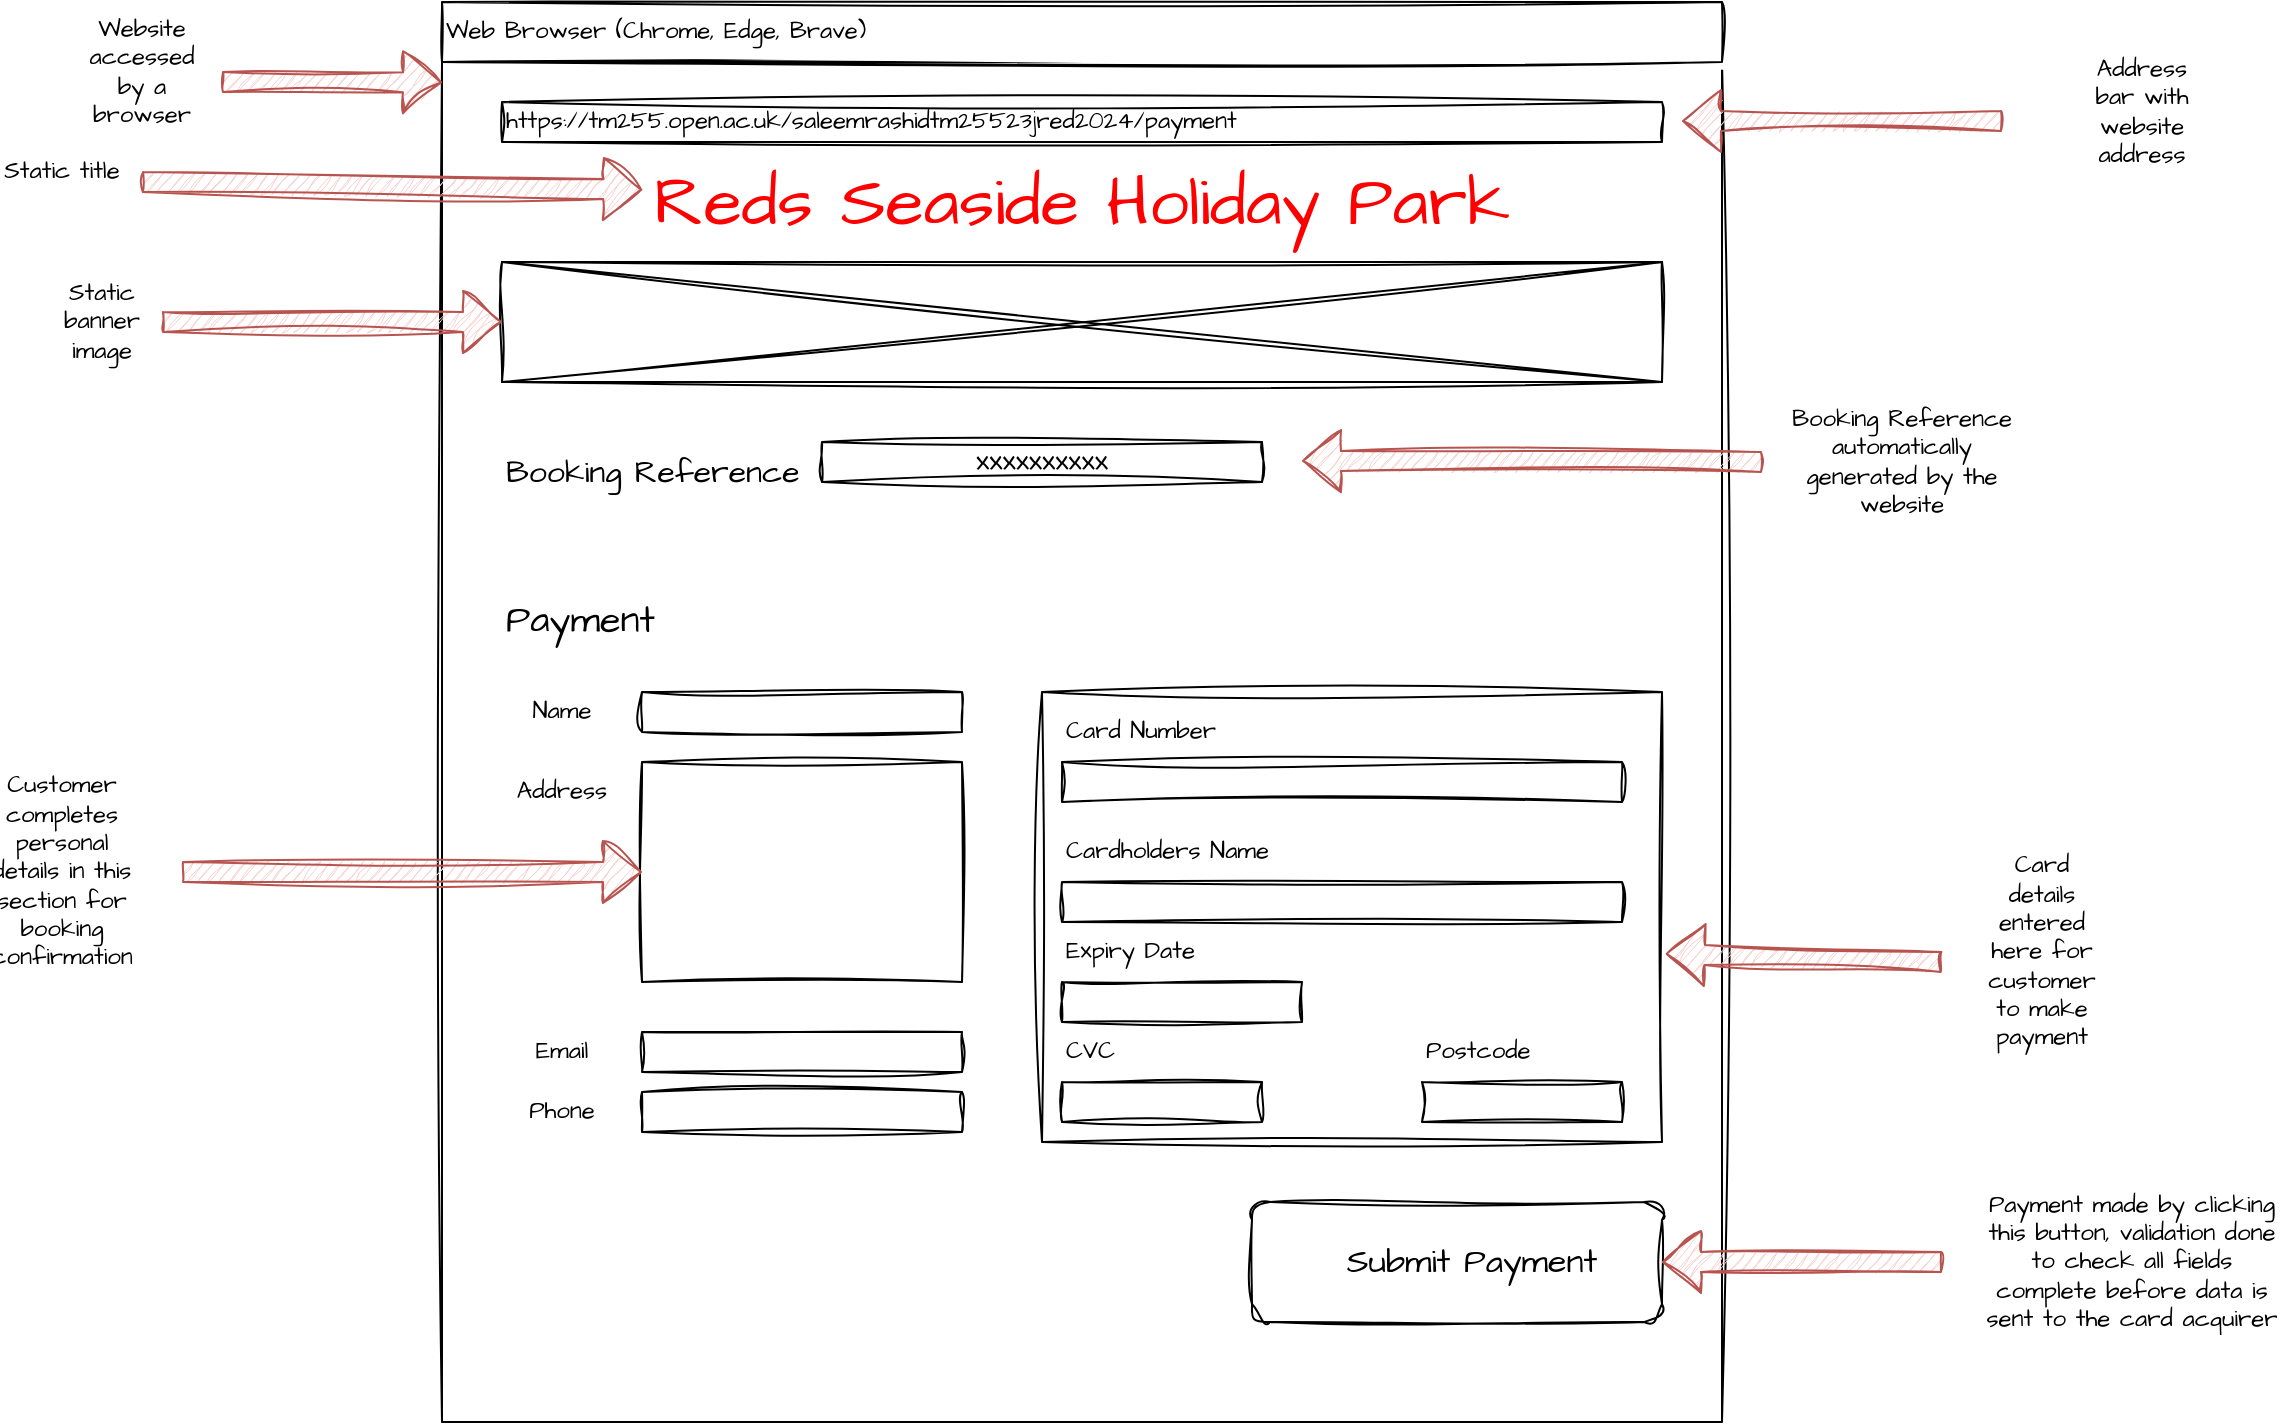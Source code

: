 <mxfile version="24.2.5" type="github">
  <diagram name="Page-1" id="P6mKS4hmKZ5KteQgWjBS">
    <mxGraphModel dx="2189" dy="759" grid="1" gridSize="10" guides="1" tooltips="1" connect="1" arrows="1" fold="1" page="1" pageScale="1" pageWidth="850" pageHeight="1100" math="0" shadow="0">
      <root>
        <mxCell id="0" />
        <mxCell id="1" parent="0" />
        <mxCell id="ZQ3zjJdhgt67bfClObVw-1" value="" style="rounded=0;whiteSpace=wrap;html=1;sketch=1;hachureGap=4;jiggle=2;curveFitting=1;fontFamily=Architects Daughter;fontSource=https%3A%2F%2Ffonts.googleapis.com%2Fcss%3Ffamily%3DArchitects%2BDaughter;" vertex="1" parent="1">
          <mxGeometry x="120" y="80" width="640" height="680" as="geometry" />
        </mxCell>
        <mxCell id="ZQ3zjJdhgt67bfClObVw-2" value="https://tm255.open.ac.uk/saleemrashidtm25523jred2024/payment" style="rounded=0;whiteSpace=wrap;html=1;sketch=1;hachureGap=4;jiggle=2;curveFitting=1;fontFamily=Architects Daughter;fontSource=https%3A%2F%2Ffonts.googleapis.com%2Fcss%3Ffamily%3DArchitects%2BDaughter;align=left;" vertex="1" parent="1">
          <mxGeometry x="150" y="100" width="580" height="20" as="geometry" />
        </mxCell>
        <mxCell id="ZQ3zjJdhgt67bfClObVw-3" value="Web Browser (Chrome, Edge, Brave)" style="rounded=0;whiteSpace=wrap;html=1;sketch=1;hachureGap=4;jiggle=2;curveFitting=1;fontFamily=Architects Daughter;fontSource=https%3A%2F%2Ffonts.googleapis.com%2Fcss%3Ffamily%3DArchitects%2BDaughter;align=left;" vertex="1" parent="1">
          <mxGeometry x="120" y="50" width="640" height="30" as="geometry" />
        </mxCell>
        <mxCell id="ZQ3zjJdhgt67bfClObVw-4" value="" style="rounded=0;whiteSpace=wrap;html=1;sketch=1;hachureGap=4;jiggle=2;curveFitting=1;fontFamily=Architects Daughter;fontSource=https%3A%2F%2Ffonts.googleapis.com%2Fcss%3Ffamily%3DArchitects%2BDaughter;" vertex="1" parent="1">
          <mxGeometry x="150" y="180" width="580" height="60" as="geometry" />
        </mxCell>
        <mxCell id="ZQ3zjJdhgt67bfClObVw-5" value="&lt;font color=&quot;#ff0000&quot; style=&quot;font-size: 35px;&quot;&gt;Reds Seaside Holiday Park&lt;/font&gt;" style="text;html=1;align=center;verticalAlign=middle;whiteSpace=wrap;rounded=0;fontFamily=Architects Daughter;fontSource=https%3A%2F%2Ffonts.googleapis.com%2Fcss%3Ffamily%3DArchitects%2BDaughter;" vertex="1" parent="1">
          <mxGeometry x="150" y="130" width="580" height="40" as="geometry" />
        </mxCell>
        <mxCell id="ZQ3zjJdhgt67bfClObVw-6" value="" style="endArrow=none;html=1;rounded=0;sketch=1;hachureGap=4;jiggle=2;curveFitting=1;fontFamily=Architects Daughter;fontSource=https%3A%2F%2Ffonts.googleapis.com%2Fcss%3Ffamily%3DArchitects%2BDaughter;exitX=0;exitY=1;exitDx=0;exitDy=0;entryX=1;entryY=0;entryDx=0;entryDy=0;" edge="1" parent="1" source="ZQ3zjJdhgt67bfClObVw-4" target="ZQ3zjJdhgt67bfClObVw-4">
          <mxGeometry width="50" height="50" relative="1" as="geometry">
            <mxPoint x="400" y="400" as="sourcePoint" />
            <mxPoint x="450" y="350" as="targetPoint" />
          </mxGeometry>
        </mxCell>
        <mxCell id="ZQ3zjJdhgt67bfClObVw-7" value="" style="endArrow=none;html=1;rounded=0;sketch=1;hachureGap=4;jiggle=2;curveFitting=1;fontFamily=Architects Daughter;fontSource=https%3A%2F%2Ffonts.googleapis.com%2Fcss%3Ffamily%3DArchitects%2BDaughter;exitX=0;exitY=0;exitDx=0;exitDy=0;entryX=1;entryY=1;entryDx=0;entryDy=0;" edge="1" parent="1" source="ZQ3zjJdhgt67bfClObVw-4" target="ZQ3zjJdhgt67bfClObVw-4">
          <mxGeometry width="50" height="50" relative="1" as="geometry">
            <mxPoint x="400" y="400" as="sourcePoint" />
            <mxPoint x="450" y="350" as="targetPoint" />
          </mxGeometry>
        </mxCell>
        <mxCell id="ZQ3zjJdhgt67bfClObVw-25" value="mm/yyyy" style="text;html=1;align=center;verticalAlign=middle;whiteSpace=wrap;rounded=0;fontFamily=Architects Daughter;fontSource=https%3A%2F%2Ffonts.googleapis.com%2Fcss%3Ffamily%3DArchitects%2BDaughter;" vertex="1" parent="1">
          <mxGeometry x="460" y="445" width="60" height="30" as="geometry" />
        </mxCell>
        <mxCell id="ZQ3zjJdhgt67bfClObVw-33" value="" style="rounded=1;whiteSpace=wrap;html=1;sketch=1;hachureGap=4;jiggle=2;curveFitting=1;fontFamily=Architects Daughter;fontSource=https%3A%2F%2Ffonts.googleapis.com%2Fcss%3Ffamily%3DArchitects%2BDaughter;" vertex="1" parent="1">
          <mxGeometry x="525" y="650" width="205" height="60" as="geometry" />
        </mxCell>
        <mxCell id="ZQ3zjJdhgt67bfClObVw-34" value="Submit Payment" style="text;html=1;align=center;verticalAlign=middle;whiteSpace=wrap;rounded=0;fontFamily=Architects Daughter;fontSource=https%3A%2F%2Ffonts.googleapis.com%2Fcss%3Ffamily%3DArchitects%2BDaughter;" vertex="1" parent="1">
          <mxGeometry x="590" y="585" width="60" height="30" as="geometry" />
        </mxCell>
        <mxCell id="ZQ3zjJdhgt67bfClObVw-35" value="" style="group" vertex="1" connectable="0" parent="1">
          <mxGeometry x="150" y="330" width="580" height="290" as="geometry" />
        </mxCell>
        <mxCell id="ZQ3zjJdhgt67bfClObVw-8" value="&lt;font style=&quot;font-size: 19px;&quot;&gt;Payment&lt;/font&gt;" style="text;html=1;align=left;verticalAlign=middle;whiteSpace=wrap;rounded=0;fontFamily=Architects Daughter;fontSource=https%3A%2F%2Ffonts.googleapis.com%2Fcss%3Ffamily%3DArchitects%2BDaughter;" vertex="1" parent="ZQ3zjJdhgt67bfClObVw-35">
          <mxGeometry width="280" height="60" as="geometry" />
        </mxCell>
        <mxCell id="ZQ3zjJdhgt67bfClObVw-9" value="Name" style="text;html=1;align=center;verticalAlign=middle;whiteSpace=wrap;rounded=0;fontFamily=Architects Daughter;fontSource=https%3A%2F%2Ffonts.googleapis.com%2Fcss%3Ffamily%3DArchitects%2BDaughter;" vertex="1" parent="ZQ3zjJdhgt67bfClObVw-35">
          <mxGeometry y="60" width="60" height="30" as="geometry" />
        </mxCell>
        <mxCell id="ZQ3zjJdhgt67bfClObVw-10" value="" style="rounded=0;whiteSpace=wrap;html=1;sketch=1;hachureGap=4;jiggle=2;curveFitting=1;fontFamily=Architects Daughter;fontSource=https%3A%2F%2Ffonts.googleapis.com%2Fcss%3Ffamily%3DArchitects%2BDaughter;" vertex="1" parent="ZQ3zjJdhgt67bfClObVw-35">
          <mxGeometry x="70" y="65" width="160" height="20" as="geometry" />
        </mxCell>
        <mxCell id="ZQ3zjJdhgt67bfClObVw-11" value="Address" style="text;html=1;align=center;verticalAlign=middle;whiteSpace=wrap;rounded=0;fontFamily=Architects Daughter;fontSource=https%3A%2F%2Ffonts.googleapis.com%2Fcss%3Ffamily%3DArchitects%2BDaughter;" vertex="1" parent="ZQ3zjJdhgt67bfClObVw-35">
          <mxGeometry y="100" width="60" height="30" as="geometry" />
        </mxCell>
        <mxCell id="ZQ3zjJdhgt67bfClObVw-12" value="" style="rounded=0;whiteSpace=wrap;html=1;sketch=1;hachureGap=4;jiggle=2;curveFitting=1;fontFamily=Architects Daughter;fontSource=https%3A%2F%2Ffonts.googleapis.com%2Fcss%3Ffamily%3DArchitects%2BDaughter;" vertex="1" parent="ZQ3zjJdhgt67bfClObVw-35">
          <mxGeometry x="70" y="100" width="160" height="110" as="geometry" />
        </mxCell>
        <mxCell id="ZQ3zjJdhgt67bfClObVw-13" value="Email" style="text;html=1;align=center;verticalAlign=middle;whiteSpace=wrap;rounded=0;fontFamily=Architects Daughter;fontSource=https%3A%2F%2Ffonts.googleapis.com%2Fcss%3Ffamily%3DArchitects%2BDaughter;" vertex="1" parent="ZQ3zjJdhgt67bfClObVw-35">
          <mxGeometry y="230" width="60" height="30" as="geometry" />
        </mxCell>
        <mxCell id="ZQ3zjJdhgt67bfClObVw-14" value="" style="rounded=0;whiteSpace=wrap;html=1;sketch=1;hachureGap=4;jiggle=2;curveFitting=1;fontFamily=Architects Daughter;fontSource=https%3A%2F%2Ffonts.googleapis.com%2Fcss%3Ffamily%3DArchitects%2BDaughter;" vertex="1" parent="ZQ3zjJdhgt67bfClObVw-35">
          <mxGeometry x="70" y="235" width="160" height="20" as="geometry" />
        </mxCell>
        <mxCell id="ZQ3zjJdhgt67bfClObVw-16" value="Phone" style="text;html=1;align=center;verticalAlign=middle;whiteSpace=wrap;rounded=0;fontFamily=Architects Daughter;fontSource=https%3A%2F%2Ffonts.googleapis.com%2Fcss%3Ffamily%3DArchitects%2BDaughter;" vertex="1" parent="ZQ3zjJdhgt67bfClObVw-35">
          <mxGeometry y="260" width="60" height="30" as="geometry" />
        </mxCell>
        <mxCell id="ZQ3zjJdhgt67bfClObVw-17" value="" style="rounded=0;whiteSpace=wrap;html=1;sketch=1;hachureGap=4;jiggle=2;curveFitting=1;fontFamily=Architects Daughter;fontSource=https%3A%2F%2Ffonts.googleapis.com%2Fcss%3Ffamily%3DArchitects%2BDaughter;" vertex="1" parent="ZQ3zjJdhgt67bfClObVw-35">
          <mxGeometry x="70" y="265" width="160" height="20" as="geometry" />
        </mxCell>
        <mxCell id="ZQ3zjJdhgt67bfClObVw-18" value="" style="rounded=0;whiteSpace=wrap;html=1;sketch=1;hachureGap=4;jiggle=2;curveFitting=1;fontFamily=Architects Daughter;fontSource=https%3A%2F%2Ffonts.googleapis.com%2Fcss%3Ffamily%3DArchitects%2BDaughter;" vertex="1" parent="ZQ3zjJdhgt67bfClObVw-35">
          <mxGeometry x="270" y="65" width="310" height="225" as="geometry" />
        </mxCell>
        <mxCell id="ZQ3zjJdhgt67bfClObVw-19" value="Card Number" style="text;html=1;align=left;verticalAlign=middle;whiteSpace=wrap;rounded=0;fontFamily=Architects Daughter;fontSource=https%3A%2F%2Ffonts.googleapis.com%2Fcss%3Ffamily%3DArchitects%2BDaughter;" vertex="1" parent="ZQ3zjJdhgt67bfClObVw-35">
          <mxGeometry x="280" y="70" width="90" height="30" as="geometry" />
        </mxCell>
        <mxCell id="ZQ3zjJdhgt67bfClObVw-20" value="" style="rounded=0;whiteSpace=wrap;html=1;sketch=1;hachureGap=4;jiggle=2;curveFitting=1;fontFamily=Architects Daughter;fontSource=https%3A%2F%2Ffonts.googleapis.com%2Fcss%3Ffamily%3DArchitects%2BDaughter;" vertex="1" parent="ZQ3zjJdhgt67bfClObVw-35">
          <mxGeometry x="280" y="100" width="280" height="20" as="geometry" />
        </mxCell>
        <mxCell id="ZQ3zjJdhgt67bfClObVw-21" value="Cardholders Name" style="text;html=1;align=left;verticalAlign=middle;whiteSpace=wrap;rounded=0;fontFamily=Architects Daughter;fontSource=https%3A%2F%2Ffonts.googleapis.com%2Fcss%3Ffamily%3DArchitects%2BDaughter;" vertex="1" parent="ZQ3zjJdhgt67bfClObVw-35">
          <mxGeometry x="280" y="130" width="110" height="30" as="geometry" />
        </mxCell>
        <mxCell id="ZQ3zjJdhgt67bfClObVw-22" value="" style="rounded=0;whiteSpace=wrap;html=1;sketch=1;hachureGap=4;jiggle=2;curveFitting=1;fontFamily=Architects Daughter;fontSource=https%3A%2F%2Ffonts.googleapis.com%2Fcss%3Ffamily%3DArchitects%2BDaughter;" vertex="1" parent="ZQ3zjJdhgt67bfClObVw-35">
          <mxGeometry x="280" y="160" width="280" height="20" as="geometry" />
        </mxCell>
        <mxCell id="ZQ3zjJdhgt67bfClObVw-23" value="Expiry Date" style="text;html=1;align=left;verticalAlign=middle;whiteSpace=wrap;rounded=0;fontFamily=Architects Daughter;fontSource=https%3A%2F%2Ffonts.googleapis.com%2Fcss%3Ffamily%3DArchitects%2BDaughter;" vertex="1" parent="ZQ3zjJdhgt67bfClObVw-35">
          <mxGeometry x="280" y="180" width="90" height="30" as="geometry" />
        </mxCell>
        <mxCell id="ZQ3zjJdhgt67bfClObVw-24" value="" style="rounded=0;whiteSpace=wrap;html=1;sketch=1;hachureGap=4;jiggle=2;curveFitting=1;fontFamily=Architects Daughter;fontSource=https%3A%2F%2Ffonts.googleapis.com%2Fcss%3Ffamily%3DArchitects%2BDaughter;" vertex="1" parent="ZQ3zjJdhgt67bfClObVw-35">
          <mxGeometry x="280" y="210" width="120" height="20" as="geometry" />
        </mxCell>
        <mxCell id="ZQ3zjJdhgt67bfClObVw-28" value="" style="rounded=0;whiteSpace=wrap;html=1;sketch=1;hachureGap=4;jiggle=2;curveFitting=1;fontFamily=Architects Daughter;fontSource=https%3A%2F%2Ffonts.googleapis.com%2Fcss%3Ffamily%3DArchitects%2BDaughter;" vertex="1" parent="ZQ3zjJdhgt67bfClObVw-35">
          <mxGeometry x="460" y="260" width="100" height="20" as="geometry" />
        </mxCell>
        <mxCell id="ZQ3zjJdhgt67bfClObVw-29" value="" style="rounded=0;whiteSpace=wrap;html=1;sketch=1;hachureGap=4;jiggle=2;curveFitting=1;fontFamily=Architects Daughter;fontSource=https%3A%2F%2Ffonts.googleapis.com%2Fcss%3Ffamily%3DArchitects%2BDaughter;" vertex="1" parent="ZQ3zjJdhgt67bfClObVw-35">
          <mxGeometry x="280" y="260" width="100" height="20" as="geometry" />
        </mxCell>
        <mxCell id="ZQ3zjJdhgt67bfClObVw-30" value="CVC" style="text;html=1;align=left;verticalAlign=middle;whiteSpace=wrap;rounded=0;fontFamily=Architects Daughter;fontSource=https%3A%2F%2Ffonts.googleapis.com%2Fcss%3Ffamily%3DArchitects%2BDaughter;" vertex="1" parent="ZQ3zjJdhgt67bfClObVw-35">
          <mxGeometry x="280" y="230" width="90" height="30" as="geometry" />
        </mxCell>
        <mxCell id="ZQ3zjJdhgt67bfClObVw-31" value="Postcode" style="text;html=1;align=left;verticalAlign=middle;whiteSpace=wrap;rounded=0;fontFamily=Architects Daughter;fontSource=https%3A%2F%2Ffonts.googleapis.com%2Fcss%3Ffamily%3DArchitects%2BDaughter;" vertex="1" parent="ZQ3zjJdhgt67bfClObVw-35">
          <mxGeometry x="460" y="230" width="90" height="30" as="geometry" />
        </mxCell>
        <mxCell id="ZQ3zjJdhgt67bfClObVw-36" value="&lt;font style=&quot;font-size: 17px;&quot;&gt;Submit Payment&lt;/font&gt;" style="text;html=1;align=center;verticalAlign=middle;whiteSpace=wrap;rounded=0;fontFamily=Architects Daughter;fontSource=https%3A%2F%2Ffonts.googleapis.com%2Fcss%3Ffamily%3DArchitects%2BDaughter;" vertex="1" parent="1">
          <mxGeometry x="560" y="665" width="150" height="30" as="geometry" />
        </mxCell>
        <mxCell id="ZQ3zjJdhgt67bfClObVw-37" value="&lt;font style=&quot;font-size: 16px;&quot;&gt;Booking Reference&lt;/font&gt;" style="text;html=1;align=left;verticalAlign=middle;whiteSpace=wrap;rounded=0;fontFamily=Architects Daughter;fontSource=https%3A%2F%2Ffonts.googleapis.com%2Fcss%3Ffamily%3DArchitects%2BDaughter;" vertex="1" parent="1">
          <mxGeometry x="150" y="270" width="170" height="30" as="geometry" />
        </mxCell>
        <mxCell id="ZQ3zjJdhgt67bfClObVw-38" value="" style="rounded=0;whiteSpace=wrap;html=1;sketch=1;hachureGap=4;jiggle=2;curveFitting=1;fontFamily=Architects Daughter;fontSource=https%3A%2F%2Ffonts.googleapis.com%2Fcss%3Ffamily%3DArchitects%2BDaughter;" vertex="1" parent="1">
          <mxGeometry x="310" y="270" width="220" height="20" as="geometry" />
        </mxCell>
        <mxCell id="ZQ3zjJdhgt67bfClObVw-39" value="&lt;font style=&quot;font-size: 14px;&quot;&gt;xxxxxxxxxx&lt;/font&gt;" style="text;html=1;align=center;verticalAlign=middle;whiteSpace=wrap;rounded=0;fontFamily=Architects Daughter;fontSource=https%3A%2F%2Ffonts.googleapis.com%2Fcss%3Ffamily%3DArchitects%2BDaughter;" vertex="1" parent="1">
          <mxGeometry x="335" y="265" width="170" height="30" as="geometry" />
        </mxCell>
        <mxCell id="ZQ3zjJdhgt67bfClObVw-40" value="" style="shape=flexArrow;endArrow=classic;html=1;rounded=0;sketch=1;hachureGap=4;jiggle=2;curveFitting=1;fontFamily=Architects Daughter;fontSource=https%3A%2F%2Ffonts.googleapis.com%2Fcss%3Ffamily%3DArchitects%2BDaughter;labelBackgroundColor=#FF0000;fillColor=#f8cecc;strokeColor=#b85450;" edge="1" parent="1">
          <mxGeometry width="50" height="50" relative="1" as="geometry">
            <mxPoint x="780" y="280" as="sourcePoint" />
            <mxPoint x="550" y="279.5" as="targetPoint" />
          </mxGeometry>
        </mxCell>
        <mxCell id="ZQ3zjJdhgt67bfClObVw-41" value="Booking Reference automatically generated by the website" style="text;html=1;align=center;verticalAlign=middle;whiteSpace=wrap;rounded=0;fontFamily=Architects Daughter;fontSource=https%3A%2F%2Ffonts.googleapis.com%2Fcss%3Ffamily%3DArchitects%2BDaughter;" vertex="1" parent="1">
          <mxGeometry x="790" y="240" width="120" height="80" as="geometry" />
        </mxCell>
        <mxCell id="ZQ3zjJdhgt67bfClObVw-42" value="" style="shape=flexArrow;endArrow=classic;html=1;rounded=0;sketch=1;hachureGap=4;jiggle=2;curveFitting=1;fontFamily=Architects Daughter;fontSource=https%3A%2F%2Ffonts.googleapis.com%2Fcss%3Ffamily%3DArchitects%2BDaughter;entryX=0;entryY=0.5;entryDx=0;entryDy=0;fillColor=#f8cecc;strokeColor=#b85450;" edge="1" parent="1" target="ZQ3zjJdhgt67bfClObVw-4">
          <mxGeometry width="50" height="50" relative="1" as="geometry">
            <mxPoint x="-20" y="210" as="sourcePoint" />
            <mxPoint x="100" y="210" as="targetPoint" />
          </mxGeometry>
        </mxCell>
        <mxCell id="ZQ3zjJdhgt67bfClObVw-44" value="Static banner image" style="text;html=1;align=center;verticalAlign=middle;whiteSpace=wrap;rounded=0;fontFamily=Architects Daughter;fontSource=https%3A%2F%2Ffonts.googleapis.com%2Fcss%3Ffamily%3DArchitects%2BDaughter;" vertex="1" parent="1">
          <mxGeometry x="-80" y="195" width="60" height="30" as="geometry" />
        </mxCell>
        <mxCell id="ZQ3zjJdhgt67bfClObVw-45" value="" style="shape=flexArrow;endArrow=classic;html=1;rounded=0;sketch=1;hachureGap=4;jiggle=2;curveFitting=1;fontFamily=Architects Daughter;fontSource=https%3A%2F%2Ffonts.googleapis.com%2Fcss%3Ffamily%3DArchitects%2BDaughter;entryX=0.121;entryY=0.346;entryDx=0;entryDy=0;entryPerimeter=0;fillColor=#f8cecc;strokeColor=#b85450;" edge="1" parent="1" target="ZQ3zjJdhgt67bfClObVw-5">
          <mxGeometry width="50" height="50" relative="1" as="geometry">
            <mxPoint x="-30" y="140" as="sourcePoint" />
            <mxPoint x="30" y="140" as="targetPoint" />
          </mxGeometry>
        </mxCell>
        <mxCell id="ZQ3zjJdhgt67bfClObVw-46" value="Static title" style="text;html=1;align=center;verticalAlign=middle;whiteSpace=wrap;rounded=0;fontFamily=Architects Daughter;fontSource=https%3A%2F%2Ffonts.googleapis.com%2Fcss%3Ffamily%3DArchitects%2BDaughter;" vertex="1" parent="1">
          <mxGeometry x="-100" y="120" width="60" height="30" as="geometry" />
        </mxCell>
        <mxCell id="ZQ3zjJdhgt67bfClObVw-47" value="" style="shape=flexArrow;endArrow=classic;html=1;rounded=0;sketch=1;hachureGap=4;jiggle=2;curveFitting=1;fontFamily=Architects Daughter;fontSource=https%3A%2F%2Ffonts.googleapis.com%2Fcss%3Ffamily%3DArchitects%2BDaughter;fillColor=#f8cecc;strokeColor=#b85450;" edge="1" parent="1">
          <mxGeometry width="50" height="50" relative="1" as="geometry">
            <mxPoint x="900" y="109.5" as="sourcePoint" />
            <mxPoint x="740" y="109.5" as="targetPoint" />
          </mxGeometry>
        </mxCell>
        <mxCell id="ZQ3zjJdhgt67bfClObVw-48" value="Address bar with website address" style="text;html=1;align=center;verticalAlign=middle;whiteSpace=wrap;rounded=0;fontFamily=Architects Daughter;fontSource=https%3A%2F%2Ffonts.googleapis.com%2Fcss%3Ffamily%3DArchitects%2BDaughter;" vertex="1" parent="1">
          <mxGeometry x="940" y="90" width="60" height="30" as="geometry" />
        </mxCell>
        <mxCell id="ZQ3zjJdhgt67bfClObVw-49" value="" style="shape=flexArrow;endArrow=classic;html=1;rounded=0;sketch=1;hachureGap=4;jiggle=2;curveFitting=1;fontFamily=Architects Daughter;fontSource=https%3A%2F%2Ffonts.googleapis.com%2Fcss%3Ffamily%3DArchitects%2BDaughter;entryX=0;entryY=0.015;entryDx=0;entryDy=0;entryPerimeter=0;fillColor=#f8cecc;strokeColor=#b85450;" edge="1" parent="1" target="ZQ3zjJdhgt67bfClObVw-1">
          <mxGeometry width="50" height="50" relative="1" as="geometry">
            <mxPoint x="10" y="90" as="sourcePoint" />
            <mxPoint x="60" y="40" as="targetPoint" />
          </mxGeometry>
        </mxCell>
        <mxCell id="ZQ3zjJdhgt67bfClObVw-50" value="Website accessed by a browser" style="text;html=1;align=center;verticalAlign=middle;whiteSpace=wrap;rounded=0;fontFamily=Architects Daughter;fontSource=https%3A%2F%2Ffonts.googleapis.com%2Fcss%3Ffamily%3DArchitects%2BDaughter;" vertex="1" parent="1">
          <mxGeometry x="-60" y="70" width="60" height="30" as="geometry" />
        </mxCell>
        <mxCell id="ZQ3zjJdhgt67bfClObVw-51" value="" style="shape=flexArrow;endArrow=classic;html=1;rounded=0;sketch=1;hachureGap=4;jiggle=2;curveFitting=1;fontFamily=Architects Daughter;fontSource=https%3A%2F%2Ffonts.googleapis.com%2Fcss%3Ffamily%3DArchitects%2BDaughter;fillColor=#f8cecc;strokeColor=#b85450;" edge="1" parent="1" target="ZQ3zjJdhgt67bfClObVw-12">
          <mxGeometry width="50" height="50" relative="1" as="geometry">
            <mxPoint x="-10" y="485" as="sourcePoint" />
            <mxPoint x="40" y="475" as="targetPoint" />
          </mxGeometry>
        </mxCell>
        <mxCell id="ZQ3zjJdhgt67bfClObVw-52" value="Customer completes personal details in this section for booking confirmation" style="text;html=1;align=center;verticalAlign=middle;whiteSpace=wrap;rounded=0;fontFamily=Architects Daughter;fontSource=https%3A%2F%2Ffonts.googleapis.com%2Fcss%3Ffamily%3DArchitects%2BDaughter;" vertex="1" parent="1">
          <mxGeometry x="-100" y="470" width="60" height="30" as="geometry" />
        </mxCell>
        <mxCell id="ZQ3zjJdhgt67bfClObVw-53" value="" style="shape=flexArrow;endArrow=classic;html=1;rounded=0;sketch=1;hachureGap=4;jiggle=2;curveFitting=1;fontFamily=Architects Daughter;fontSource=https%3A%2F%2Ffonts.googleapis.com%2Fcss%3Ffamily%3DArchitects%2BDaughter;entryX=1.006;entryY=0.582;entryDx=0;entryDy=0;entryPerimeter=0;fillColor=#f8cecc;strokeColor=#b85450;" edge="1" parent="1" target="ZQ3zjJdhgt67bfClObVw-18">
          <mxGeometry width="50" height="50" relative="1" as="geometry">
            <mxPoint x="870" y="530" as="sourcePoint" />
            <mxPoint x="1010" y="475" as="targetPoint" />
          </mxGeometry>
        </mxCell>
        <mxCell id="ZQ3zjJdhgt67bfClObVw-54" value="Card details entered here for customer to make payment" style="text;html=1;align=center;verticalAlign=middle;whiteSpace=wrap;rounded=0;fontFamily=Architects Daughter;fontSource=https%3A%2F%2Ffonts.googleapis.com%2Fcss%3Ffamily%3DArchitects%2BDaughter;" vertex="1" parent="1">
          <mxGeometry x="890" y="510" width="60" height="30" as="geometry" />
        </mxCell>
        <mxCell id="ZQ3zjJdhgt67bfClObVw-57" value="" style="shape=flexArrow;endArrow=classic;html=1;rounded=0;sketch=1;hachureGap=4;jiggle=2;curveFitting=1;fontFamily=Architects Daughter;fontSource=https%3A%2F%2Ffonts.googleapis.com%2Fcss%3Ffamily%3DArchitects%2BDaughter;entryX=1;entryY=0.5;entryDx=0;entryDy=0;fillColor=#f8cecc;strokeColor=#b85450;" edge="1" parent="1" target="ZQ3zjJdhgt67bfClObVw-33">
          <mxGeometry width="50" height="50" relative="1" as="geometry">
            <mxPoint x="870" y="680" as="sourcePoint" />
            <mxPoint x="910" y="670" as="targetPoint" />
          </mxGeometry>
        </mxCell>
        <mxCell id="ZQ3zjJdhgt67bfClObVw-58" value="Payment made by clicking this button, validation done to check all fields complete before data is sent to the card acquirer" style="text;html=1;align=center;verticalAlign=middle;whiteSpace=wrap;rounded=0;fontFamily=Architects Daughter;fontSource=https%3A%2F%2Ffonts.googleapis.com%2Fcss%3Ffamily%3DArchitects%2BDaughter;" vertex="1" parent="1">
          <mxGeometry x="890" y="665" width="150" height="30" as="geometry" />
        </mxCell>
      </root>
    </mxGraphModel>
  </diagram>
</mxfile>
